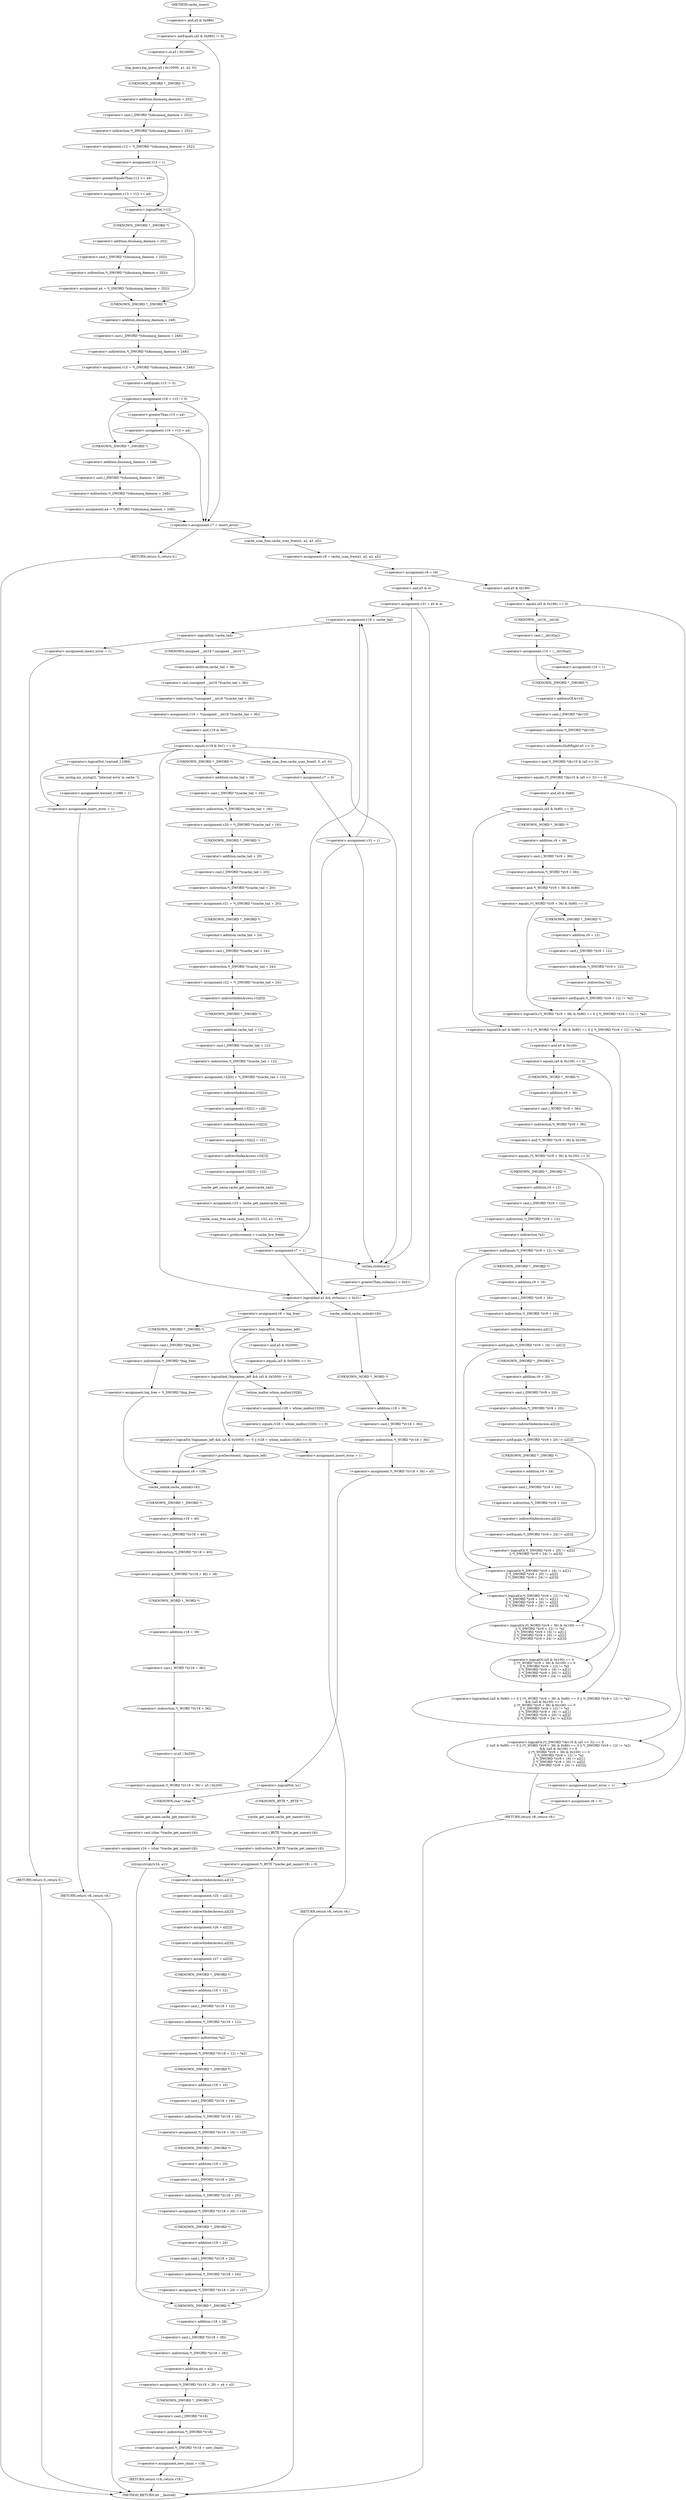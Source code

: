 digraph cache_insert {  
"1000151" [label = "(<operator>.notEquals,(a5 & 0x980) != 0)" ]
"1000152" [label = "(<operator>.and,a5 & 0x980)" ]
"1000157" [label = "(log_query,log_query(a5 | 0x10000, a1, a2, 0))" ]
"1000158" [label = "(<operator>.or,a5 | 0x10000)" ]
"1000164" [label = "(<operator>.assignment,v12 = *(_DWORD *)(dnsmasq_daemon + 252))" ]
"1000166" [label = "(<operator>.indirection,*(_DWORD *)(dnsmasq_daemon + 252))" ]
"1000167" [label = "(<operator>.cast,(_DWORD *)(dnsmasq_daemon + 252))" ]
"1000168" [label = "(UNKNOWN,_DWORD *,_DWORD *)" ]
"1000169" [label = "(<operator>.addition,dnsmasq_daemon + 252)" ]
"1000172" [label = "(<operator>.assignment,v13 = 1)" ]
"1000177" [label = "(<operator>.assignment,v13 = v12 >= a4)" ]
"1000179" [label = "(<operator>.greaterEqualsThan,v12 >= a4)" ]
"1000183" [label = "(<operator>.logicalNot,!v13)" ]
"1000185" [label = "(<operator>.assignment,a4 = *(_DWORD *)(dnsmasq_daemon + 252))" ]
"1000187" [label = "(<operator>.indirection,*(_DWORD *)(dnsmasq_daemon + 252))" ]
"1000188" [label = "(<operator>.cast,(_DWORD *)(dnsmasq_daemon + 252))" ]
"1000189" [label = "(UNKNOWN,_DWORD *,_DWORD *)" ]
"1000190" [label = "(<operator>.addition,dnsmasq_daemon + 252)" ]
"1000193" [label = "(<operator>.assignment,v15 = *(_DWORD *)(dnsmasq_daemon + 248))" ]
"1000195" [label = "(<operator>.indirection,*(_DWORD *)(dnsmasq_daemon + 248))" ]
"1000196" [label = "(<operator>.cast,(_DWORD *)(dnsmasq_daemon + 248))" ]
"1000197" [label = "(UNKNOWN,_DWORD *,_DWORD *)" ]
"1000198" [label = "(<operator>.addition,dnsmasq_daemon + 248)" ]
"1000201" [label = "(<operator>.assignment,v16 = v15 != 0)" ]
"1000203" [label = "(<operator>.notEquals,v15 != 0)" ]
"1000208" [label = "(<operator>.assignment,v16 = v15 > a4)" ]
"1000210" [label = "(<operator>.greaterThan,v15 > a4)" ]
"1000215" [label = "(<operator>.assignment,a4 = *(_DWORD *)(dnsmasq_daemon + 248))" ]
"1000217" [label = "(<operator>.indirection,*(_DWORD *)(dnsmasq_daemon + 248))" ]
"1000218" [label = "(<operator>.cast,(_DWORD *)(dnsmasq_daemon + 248))" ]
"1000219" [label = "(UNKNOWN,_DWORD *,_DWORD *)" ]
"1000220" [label = "(<operator>.addition,dnsmasq_daemon + 248)" ]
"1000223" [label = "(<operator>.assignment,v7 = insert_error)" ]
"1000228" [label = "(RETURN,return 0;,return 0;)" ]
"1000230" [label = "(<operator>.assignment,v9 = cache_scan_free(a1, a2, a3, a5))" ]
"1000232" [label = "(cache_scan_free,cache_scan_free(a1, a2, a3, a5))" ]
"1000237" [label = "(<operator>.assignment,v8 = v9)" ]
"1000244" [label = "(<operator>.equals,(a5 & 0x180) == 0)" ]
"1000245" [label = "(<operator>.and,a5 & 0x180)" ]
"1000250" [label = "(<operator>.assignment,v10 = (__int16)a2)" ]
"1000252" [label = "(<operator>.cast,(__int16)a2)" ]
"1000253" [label = "(UNKNOWN,__int16,__int16)" ]
"1000257" [label = "(<operator>.assignment,v10 = 1)" ]
"1000261" [label = "(<operator>.logicalOr,(*(_DWORD *)&v10 & (a5 >> 3)) == 0\n      || ((a5 & 0x80) == 0 || (*(_WORD *)(v9 + 36) & 0x80) == 0 || *(_DWORD *)(v9 + 12) != *a2)\n      && ((a5 & 0x100) == 0\n       || (*(_WORD *)(v9 + 36) & 0x100) == 0\n       || *(_DWORD *)(v9 + 12) != *a2\n       || *(_DWORD *)(v9 + 16) != a2[1]\n       || *(_DWORD *)(v9 + 20) != a2[2]\n       || *(_DWORD *)(v9 + 24) != a2[3]))" ]
"1000262" [label = "(<operator>.equals,(*(_DWORD *)&v10 & (a5 >> 3)) == 0)" ]
"1000263" [label = "(<operator>.and,*(_DWORD *)&v10 & (a5 >> 3))" ]
"1000264" [label = "(<operator>.indirection,*(_DWORD *)&v10)" ]
"1000265" [label = "(<operator>.cast,(_DWORD *)&v10)" ]
"1000266" [label = "(UNKNOWN,_DWORD *,_DWORD *)" ]
"1000267" [label = "(<operator>.addressOf,&v10)" ]
"1000269" [label = "(<operator>.arithmeticShiftRight,a5 >> 3)" ]
"1000273" [label = "(<operator>.logicalAnd,((a5 & 0x80) == 0 || (*(_WORD *)(v9 + 36) & 0x80) == 0 || *(_DWORD *)(v9 + 12) != *a2)\n      && ((a5 & 0x100) == 0\n       || (*(_WORD *)(v9 + 36) & 0x100) == 0\n       || *(_DWORD *)(v9 + 12) != *a2\n       || *(_DWORD *)(v9 + 16) != a2[1]\n       || *(_DWORD *)(v9 + 20) != a2[2]\n       || *(_DWORD *)(v9 + 24) != a2[3]))" ]
"1000274" [label = "(<operator>.logicalOr,(a5 & 0x80) == 0 || (*(_WORD *)(v9 + 36) & 0x80) == 0 || *(_DWORD *)(v9 + 12) != *a2)" ]
"1000275" [label = "(<operator>.equals,(a5 & 0x80) == 0)" ]
"1000276" [label = "(<operator>.and,a5 & 0x80)" ]
"1000280" [label = "(<operator>.logicalOr,(*(_WORD *)(v9 + 36) & 0x80) == 0 || *(_DWORD *)(v9 + 12) != *a2)" ]
"1000281" [label = "(<operator>.equals,(*(_WORD *)(v9 + 36) & 0x80) == 0)" ]
"1000282" [label = "(<operator>.and,*(_WORD *)(v9 + 36) & 0x80)" ]
"1000283" [label = "(<operator>.indirection,*(_WORD *)(v9 + 36))" ]
"1000284" [label = "(<operator>.cast,(_WORD *)(v9 + 36))" ]
"1000285" [label = "(UNKNOWN,_WORD *,_WORD *)" ]
"1000286" [label = "(<operator>.addition,v9 + 36)" ]
"1000291" [label = "(<operator>.notEquals,*(_DWORD *)(v9 + 12) != *a2)" ]
"1000292" [label = "(<operator>.indirection,*(_DWORD *)(v9 + 12))" ]
"1000293" [label = "(<operator>.cast,(_DWORD *)(v9 + 12))" ]
"1000294" [label = "(UNKNOWN,_DWORD *,_DWORD *)" ]
"1000295" [label = "(<operator>.addition,v9 + 12)" ]
"1000298" [label = "(<operator>.indirection,*a2)" ]
"1000300" [label = "(<operator>.logicalOr,(a5 & 0x100) == 0\n       || (*(_WORD *)(v9 + 36) & 0x100) == 0\n       || *(_DWORD *)(v9 + 12) != *a2\n       || *(_DWORD *)(v9 + 16) != a2[1]\n       || *(_DWORD *)(v9 + 20) != a2[2]\n       || *(_DWORD *)(v9 + 24) != a2[3])" ]
"1000301" [label = "(<operator>.equals,(a5 & 0x100) == 0)" ]
"1000302" [label = "(<operator>.and,a5 & 0x100)" ]
"1000306" [label = "(<operator>.logicalOr,(*(_WORD *)(v9 + 36) & 0x100) == 0\n       || *(_DWORD *)(v9 + 12) != *a2\n       || *(_DWORD *)(v9 + 16) != a2[1]\n       || *(_DWORD *)(v9 + 20) != a2[2]\n       || *(_DWORD *)(v9 + 24) != a2[3])" ]
"1000307" [label = "(<operator>.equals,(*(_WORD *)(v9 + 36) & 0x100) == 0)" ]
"1000308" [label = "(<operator>.and,*(_WORD *)(v9 + 36) & 0x100)" ]
"1000309" [label = "(<operator>.indirection,*(_WORD *)(v9 + 36))" ]
"1000310" [label = "(<operator>.cast,(_WORD *)(v9 + 36))" ]
"1000311" [label = "(UNKNOWN,_WORD *,_WORD *)" ]
"1000312" [label = "(<operator>.addition,v9 + 36)" ]
"1000317" [label = "(<operator>.logicalOr,*(_DWORD *)(v9 + 12) != *a2\n       || *(_DWORD *)(v9 + 16) != a2[1]\n       || *(_DWORD *)(v9 + 20) != a2[2]\n       || *(_DWORD *)(v9 + 24) != a2[3])" ]
"1000318" [label = "(<operator>.notEquals,*(_DWORD *)(v9 + 12) != *a2)" ]
"1000319" [label = "(<operator>.indirection,*(_DWORD *)(v9 + 12))" ]
"1000320" [label = "(<operator>.cast,(_DWORD *)(v9 + 12))" ]
"1000321" [label = "(UNKNOWN,_DWORD *,_DWORD *)" ]
"1000322" [label = "(<operator>.addition,v9 + 12)" ]
"1000325" [label = "(<operator>.indirection,*a2)" ]
"1000327" [label = "(<operator>.logicalOr,*(_DWORD *)(v9 + 16) != a2[1]\n       || *(_DWORD *)(v9 + 20) != a2[2]\n       || *(_DWORD *)(v9 + 24) != a2[3])" ]
"1000328" [label = "(<operator>.notEquals,*(_DWORD *)(v9 + 16) != a2[1])" ]
"1000329" [label = "(<operator>.indirection,*(_DWORD *)(v9 + 16))" ]
"1000330" [label = "(<operator>.cast,(_DWORD *)(v9 + 16))" ]
"1000331" [label = "(UNKNOWN,_DWORD *,_DWORD *)" ]
"1000332" [label = "(<operator>.addition,v9 + 16)" ]
"1000335" [label = "(<operator>.indirectIndexAccess,a2[1])" ]
"1000338" [label = "(<operator>.logicalOr,*(_DWORD *)(v9 + 20) != a2[2]\n       || *(_DWORD *)(v9 + 24) != a2[3])" ]
"1000339" [label = "(<operator>.notEquals,*(_DWORD *)(v9 + 20) != a2[2])" ]
"1000340" [label = "(<operator>.indirection,*(_DWORD *)(v9 + 20))" ]
"1000341" [label = "(<operator>.cast,(_DWORD *)(v9 + 20))" ]
"1000342" [label = "(UNKNOWN,_DWORD *,_DWORD *)" ]
"1000343" [label = "(<operator>.addition,v9 + 20)" ]
"1000346" [label = "(<operator>.indirectIndexAccess,a2[2])" ]
"1000349" [label = "(<operator>.notEquals,*(_DWORD *)(v9 + 24) != a2[3])" ]
"1000350" [label = "(<operator>.indirection,*(_DWORD *)(v9 + 24))" ]
"1000351" [label = "(<operator>.cast,(_DWORD *)(v9 + 24))" ]
"1000352" [label = "(UNKNOWN,_DWORD *,_DWORD *)" ]
"1000353" [label = "(<operator>.addition,v9 + 24)" ]
"1000356" [label = "(<operator>.indirectIndexAccess,a2[3])" ]
"1000361" [label = "(<operator>.assignment,insert_error = 1)" ]
"1000364" [label = "(<operator>.assignment,v8 = 0)" ]
"1000367" [label = "(RETURN,return v8;,return v8;)" ]
"1000369" [label = "(<operator>.assignment,v31 = a5 & 4)" ]
"1000371" [label = "(<operator>.and,a5 & 4)" ]
"1000377" [label = "(<operator>.assignment,v18 = cache_tail)" ]
"1000381" [label = "(<operator>.logicalNot,!cache_tail)" ]
"1000384" [label = "(<operator>.assignment,insert_error = 1)" ]
"1000387" [label = "(RETURN,return 0;,return 0;)" ]
"1000389" [label = "(<operator>.assignment,v19 = *(unsigned __int16 *)(cache_tail + 36))" ]
"1000391" [label = "(<operator>.indirection,*(unsigned __int16 *)(cache_tail + 36))" ]
"1000392" [label = "(<operator>.cast,(unsigned __int16 *)(cache_tail + 36))" ]
"1000393" [label = "(UNKNOWN,unsigned __int16 *,unsigned __int16 *)" ]
"1000394" [label = "(<operator>.addition,cache_tail + 36)" ]
"1000398" [label = "(<operator>.equals,(v19 & 0xC) == 0)" ]
"1000399" [label = "(<operator>.and,v19 & 0xC)" ]
"1000408" [label = "(<operator>.logicalNot,!warned_11088)" ]
"1000411" [label = "(my_syslog,my_syslog(3, \"Internal error in cache.\"))" ]
"1000414" [label = "(<operator>.assignment,warned_11088 = 1)" ]
"1000417" [label = "(<operator>.assignment,insert_error = 1)" ]
"1000420" [label = "(RETURN,return v8;,return v8;)" ]
"1000425" [label = "(<operator>.assignment,v20 = *(_DWORD *)(cache_tail + 16))" ]
"1000427" [label = "(<operator>.indirection,*(_DWORD *)(cache_tail + 16))" ]
"1000428" [label = "(<operator>.cast,(_DWORD *)(cache_tail + 16))" ]
"1000429" [label = "(UNKNOWN,_DWORD *,_DWORD *)" ]
"1000430" [label = "(<operator>.addition,cache_tail + 16)" ]
"1000433" [label = "(<operator>.assignment,v21 = *(_DWORD *)(cache_tail + 20))" ]
"1000435" [label = "(<operator>.indirection,*(_DWORD *)(cache_tail + 20))" ]
"1000436" [label = "(<operator>.cast,(_DWORD *)(cache_tail + 20))" ]
"1000437" [label = "(UNKNOWN,_DWORD *,_DWORD *)" ]
"1000438" [label = "(<operator>.addition,cache_tail + 20)" ]
"1000441" [label = "(<operator>.assignment,v22 = *(_DWORD *)(cache_tail + 24))" ]
"1000443" [label = "(<operator>.indirection,*(_DWORD *)(cache_tail + 24))" ]
"1000444" [label = "(<operator>.cast,(_DWORD *)(cache_tail + 24))" ]
"1000445" [label = "(UNKNOWN,_DWORD *,_DWORD *)" ]
"1000446" [label = "(<operator>.addition,cache_tail + 24)" ]
"1000449" [label = "(<operator>.assignment,v32[0] = *(_DWORD *)(cache_tail + 12))" ]
"1000450" [label = "(<operator>.indirectIndexAccess,v32[0])" ]
"1000453" [label = "(<operator>.indirection,*(_DWORD *)(cache_tail + 12))" ]
"1000454" [label = "(<operator>.cast,(_DWORD *)(cache_tail + 12))" ]
"1000455" [label = "(UNKNOWN,_DWORD *,_DWORD *)" ]
"1000456" [label = "(<operator>.addition,cache_tail + 12)" ]
"1000459" [label = "(<operator>.assignment,v32[1] = v20)" ]
"1000460" [label = "(<operator>.indirectIndexAccess,v32[1])" ]
"1000464" [label = "(<operator>.assignment,v32[2] = v21)" ]
"1000465" [label = "(<operator>.indirectIndexAccess,v32[2])" ]
"1000469" [label = "(<operator>.assignment,v32[3] = v22)" ]
"1000470" [label = "(<operator>.indirectIndexAccess,v32[3])" ]
"1000474" [label = "(<operator>.assignment,v23 = cache_get_name(cache_tail))" ]
"1000476" [label = "(cache_get_name,cache_get_name(cache_tail))" ]
"1000478" [label = "(cache_scan_free,cache_scan_free(v23, v32, a3, v19))" ]
"1000483" [label = "(<operator>.preIncrement,++cache_live_freed)" ]
"1000485" [label = "(<operator>.assignment,v7 = 1)" ]
"1000490" [label = "(cache_scan_free,cache_scan_free(0, 0, a3, 0))" ]
"1000495" [label = "(<operator>.assignment,v7 = 0)" ]
"1000498" [label = "(<operator>.assignment,v31 = 1)" ]
"1000502" [label = "(<operator>.logicalAnd,a1 && strlen(a1) > 0x31)" ]
"1000504" [label = "(<operator>.greaterThan,strlen(a1) > 0x31)" ]
"1000505" [label = "(strlen,strlen(a1))" ]
"1000509" [label = "(<operator>.assignment,v8 = big_free)" ]
"1000515" [label = "(<operator>.assignment,big_free = *(_DWORD *)big_free)" ]
"1000517" [label = "(<operator>.indirection,*(_DWORD *)big_free)" ]
"1000518" [label = "(<operator>.cast,(_DWORD *)big_free)" ]
"1000519" [label = "(UNKNOWN,_DWORD *,_DWORD *)" ]
"1000524" [label = "(<operator>.logicalOr,!bignames_left && (a5 & 0x5000) == 0 || (v28 = whine_malloc(1028)) == 0)" ]
"1000525" [label = "(<operator>.logicalAnd,!bignames_left && (a5 & 0x5000) == 0)" ]
"1000526" [label = "(<operator>.logicalNot,!bignames_left)" ]
"1000528" [label = "(<operator>.equals,(a5 & 0x5000) == 0)" ]
"1000529" [label = "(<operator>.and,a5 & 0x5000)" ]
"1000533" [label = "(<operator>.equals,(v28 = whine_malloc(1028)) == 0)" ]
"1000534" [label = "(<operator>.assignment,v28 = whine_malloc(1028))" ]
"1000536" [label = "(whine_malloc,whine_malloc(1028))" ]
"1000540" [label = "(<operator>.assignment,insert_error = 1)" ]
"1000543" [label = "(RETURN,return v8;,return v8;)" ]
"1000547" [label = "(<operator>.preDecrement,--bignames_left)" ]
"1000549" [label = "(<operator>.assignment,v8 = v28)" ]
"1000552" [label = "(cache_unlink,cache_unlink(v18))" ]
"1000554" [label = "(<operator>.assignment,*(_DWORD *)(v18 + 40) = v8)" ]
"1000555" [label = "(<operator>.indirection,*(_DWORD *)(v18 + 40))" ]
"1000556" [label = "(<operator>.cast,(_DWORD *)(v18 + 40))" ]
"1000557" [label = "(UNKNOWN,_DWORD *,_DWORD *)" ]
"1000558" [label = "(<operator>.addition,v18 + 40)" ]
"1000562" [label = "(<operator>.assignment,*(_WORD *)(v18 + 36) = a5 | 0x200)" ]
"1000563" [label = "(<operator>.indirection,*(_WORD *)(v18 + 36))" ]
"1000564" [label = "(<operator>.cast,(_WORD *)(v18 + 36))" ]
"1000565" [label = "(UNKNOWN,_WORD *,_WORD *)" ]
"1000566" [label = "(<operator>.addition,v18 + 36)" ]
"1000569" [label = "(<operator>.or,a5 | 0x200)" ]
"1000574" [label = "(cache_unlink,cache_unlink(v18))" ]
"1000576" [label = "(<operator>.assignment,*(_WORD *)(v18 + 36) = a5)" ]
"1000577" [label = "(<operator>.indirection,*(_WORD *)(v18 + 36))" ]
"1000578" [label = "(<operator>.cast,(_WORD *)(v18 + 36))" ]
"1000579" [label = "(UNKNOWN,_WORD *,_WORD *)" ]
"1000580" [label = "(<operator>.addition,v18 + 36)" ]
"1000585" [label = "(<operator>.logicalNot,!a1)" ]
"1000588" [label = "(<operator>.assignment,*(_BYTE *)cache_get_name(v18) = 0)" ]
"1000589" [label = "(<operator>.indirection,*(_BYTE *)cache_get_name(v18))" ]
"1000590" [label = "(<operator>.cast,(_BYTE *)cache_get_name(v18))" ]
"1000591" [label = "(UNKNOWN,_BYTE *,_BYTE *)" ]
"1000592" [label = "(cache_get_name,cache_get_name(v18))" ]
"1000596" [label = "(<operator>.assignment,v24 = (char *)cache_get_name(v18))" ]
"1000598" [label = "(<operator>.cast,(char *)cache_get_name(v18))" ]
"1000599" [label = "(UNKNOWN,char *,char *)" ]
"1000600" [label = "(cache_get_name,cache_get_name(v18))" ]
"1000602" [label = "(strcpy,strcpy(v24, a1))" ]
"1000609" [label = "(<operator>.assignment,v25 = a2[1])" ]
"1000611" [label = "(<operator>.indirectIndexAccess,a2[1])" ]
"1000614" [label = "(<operator>.assignment,v26 = a2[2])" ]
"1000616" [label = "(<operator>.indirectIndexAccess,a2[2])" ]
"1000619" [label = "(<operator>.assignment,v27 = a2[3])" ]
"1000621" [label = "(<operator>.indirectIndexAccess,a2[3])" ]
"1000624" [label = "(<operator>.assignment,*(_DWORD *)(v18 + 12) = *a2)" ]
"1000625" [label = "(<operator>.indirection,*(_DWORD *)(v18 + 12))" ]
"1000626" [label = "(<operator>.cast,(_DWORD *)(v18 + 12))" ]
"1000627" [label = "(UNKNOWN,_DWORD *,_DWORD *)" ]
"1000628" [label = "(<operator>.addition,v18 + 12)" ]
"1000631" [label = "(<operator>.indirection,*a2)" ]
"1000633" [label = "(<operator>.assignment,*(_DWORD *)(v18 + 16) = v25)" ]
"1000634" [label = "(<operator>.indirection,*(_DWORD *)(v18 + 16))" ]
"1000635" [label = "(<operator>.cast,(_DWORD *)(v18 + 16))" ]
"1000636" [label = "(UNKNOWN,_DWORD *,_DWORD *)" ]
"1000637" [label = "(<operator>.addition,v18 + 16)" ]
"1000641" [label = "(<operator>.assignment,*(_DWORD *)(v18 + 20) = v26)" ]
"1000642" [label = "(<operator>.indirection,*(_DWORD *)(v18 + 20))" ]
"1000643" [label = "(<operator>.cast,(_DWORD *)(v18 + 20))" ]
"1000644" [label = "(UNKNOWN,_DWORD *,_DWORD *)" ]
"1000645" [label = "(<operator>.addition,v18 + 20)" ]
"1000649" [label = "(<operator>.assignment,*(_DWORD *)(v18 + 24) = v27)" ]
"1000650" [label = "(<operator>.indirection,*(_DWORD *)(v18 + 24))" ]
"1000651" [label = "(<operator>.cast,(_DWORD *)(v18 + 24))" ]
"1000652" [label = "(UNKNOWN,_DWORD *,_DWORD *)" ]
"1000653" [label = "(<operator>.addition,v18 + 24)" ]
"1000657" [label = "(<operator>.assignment,*(_DWORD *)(v18 + 28) = a4 + a3)" ]
"1000658" [label = "(<operator>.indirection,*(_DWORD *)(v18 + 28))" ]
"1000659" [label = "(<operator>.cast,(_DWORD *)(v18 + 28))" ]
"1000660" [label = "(UNKNOWN,_DWORD *,_DWORD *)" ]
"1000661" [label = "(<operator>.addition,v18 + 28)" ]
"1000664" [label = "(<operator>.addition,a4 + a3)" ]
"1000667" [label = "(<operator>.assignment,*(_DWORD *)v18 = new_chain)" ]
"1000668" [label = "(<operator>.indirection,*(_DWORD *)v18)" ]
"1000669" [label = "(<operator>.cast,(_DWORD *)v18)" ]
"1000670" [label = "(UNKNOWN,_DWORD *,_DWORD *)" ]
"1000673" [label = "(<operator>.assignment,new_chain = v18)" ]
"1000676" [label = "(RETURN,return v18;,return v18;)" ]
"1000122" [label = "(METHOD,cache_insert)" ]
"1000678" [label = "(METHOD_RETURN,int __fastcall)" ]
  "1000151" -> "1000158" 
  "1000151" -> "1000223" 
  "1000152" -> "1000151" 
  "1000157" -> "1000168" 
  "1000158" -> "1000157" 
  "1000164" -> "1000172" 
  "1000166" -> "1000164" 
  "1000167" -> "1000166" 
  "1000168" -> "1000169" 
  "1000169" -> "1000167" 
  "1000172" -> "1000179" 
  "1000172" -> "1000183" 
  "1000177" -> "1000183" 
  "1000179" -> "1000177" 
  "1000183" -> "1000189" 
  "1000183" -> "1000197" 
  "1000185" -> "1000197" 
  "1000187" -> "1000185" 
  "1000188" -> "1000187" 
  "1000189" -> "1000190" 
  "1000190" -> "1000188" 
  "1000193" -> "1000203" 
  "1000195" -> "1000193" 
  "1000196" -> "1000195" 
  "1000197" -> "1000198" 
  "1000198" -> "1000196" 
  "1000201" -> "1000210" 
  "1000201" -> "1000219" 
  "1000201" -> "1000223" 
  "1000203" -> "1000201" 
  "1000208" -> "1000219" 
  "1000208" -> "1000223" 
  "1000210" -> "1000208" 
  "1000215" -> "1000223" 
  "1000217" -> "1000215" 
  "1000218" -> "1000217" 
  "1000219" -> "1000220" 
  "1000220" -> "1000218" 
  "1000223" -> "1000228" 
  "1000223" -> "1000232" 
  "1000228" -> "1000678" 
  "1000230" -> "1000237" 
  "1000232" -> "1000230" 
  "1000237" -> "1000245" 
  "1000237" -> "1000371" 
  "1000244" -> "1000361" 
  "1000244" -> "1000253" 
  "1000245" -> "1000244" 
  "1000250" -> "1000266" 
  "1000250" -> "1000257" 
  "1000252" -> "1000250" 
  "1000253" -> "1000252" 
  "1000257" -> "1000266" 
  "1000261" -> "1000361" 
  "1000261" -> "1000367" 
  "1000262" -> "1000261" 
  "1000262" -> "1000276" 
  "1000263" -> "1000262" 
  "1000264" -> "1000269" 
  "1000265" -> "1000264" 
  "1000266" -> "1000267" 
  "1000267" -> "1000265" 
  "1000269" -> "1000263" 
  "1000273" -> "1000261" 
  "1000274" -> "1000273" 
  "1000274" -> "1000302" 
  "1000275" -> "1000285" 
  "1000275" -> "1000274" 
  "1000276" -> "1000275" 
  "1000280" -> "1000274" 
  "1000281" -> "1000294" 
  "1000281" -> "1000280" 
  "1000282" -> "1000281" 
  "1000283" -> "1000282" 
  "1000284" -> "1000283" 
  "1000285" -> "1000286" 
  "1000286" -> "1000284" 
  "1000291" -> "1000280" 
  "1000292" -> "1000298" 
  "1000293" -> "1000292" 
  "1000294" -> "1000295" 
  "1000295" -> "1000293" 
  "1000298" -> "1000291" 
  "1000300" -> "1000273" 
  "1000301" -> "1000311" 
  "1000301" -> "1000300" 
  "1000302" -> "1000301" 
  "1000306" -> "1000300" 
  "1000307" -> "1000321" 
  "1000307" -> "1000306" 
  "1000308" -> "1000307" 
  "1000309" -> "1000308" 
  "1000310" -> "1000309" 
  "1000311" -> "1000312" 
  "1000312" -> "1000310" 
  "1000317" -> "1000306" 
  "1000318" -> "1000331" 
  "1000318" -> "1000317" 
  "1000319" -> "1000325" 
  "1000320" -> "1000319" 
  "1000321" -> "1000322" 
  "1000322" -> "1000320" 
  "1000325" -> "1000318" 
  "1000327" -> "1000317" 
  "1000328" -> "1000342" 
  "1000328" -> "1000327" 
  "1000329" -> "1000335" 
  "1000330" -> "1000329" 
  "1000331" -> "1000332" 
  "1000332" -> "1000330" 
  "1000335" -> "1000328" 
  "1000338" -> "1000327" 
  "1000339" -> "1000352" 
  "1000339" -> "1000338" 
  "1000340" -> "1000346" 
  "1000341" -> "1000340" 
  "1000342" -> "1000343" 
  "1000343" -> "1000341" 
  "1000346" -> "1000339" 
  "1000349" -> "1000338" 
  "1000350" -> "1000356" 
  "1000351" -> "1000350" 
  "1000352" -> "1000353" 
  "1000353" -> "1000351" 
  "1000356" -> "1000349" 
  "1000361" -> "1000364" 
  "1000364" -> "1000367" 
  "1000367" -> "1000678" 
  "1000369" -> "1000377" 
  "1000369" -> "1000502" 
  "1000369" -> "1000505" 
  "1000371" -> "1000369" 
  "1000377" -> "1000381" 
  "1000381" -> "1000384" 
  "1000381" -> "1000393" 
  "1000384" -> "1000387" 
  "1000387" -> "1000678" 
  "1000389" -> "1000399" 
  "1000391" -> "1000389" 
  "1000392" -> "1000391" 
  "1000393" -> "1000394" 
  "1000394" -> "1000392" 
  "1000398" -> "1000502" 
  "1000398" -> "1000505" 
  "1000398" -> "1000408" 
  "1000398" -> "1000429" 
  "1000398" -> "1000490" 
  "1000399" -> "1000398" 
  "1000408" -> "1000411" 
  "1000408" -> "1000417" 
  "1000411" -> "1000414" 
  "1000414" -> "1000417" 
  "1000417" -> "1000420" 
  "1000420" -> "1000678" 
  "1000425" -> "1000437" 
  "1000427" -> "1000425" 
  "1000428" -> "1000427" 
  "1000429" -> "1000430" 
  "1000430" -> "1000428" 
  "1000433" -> "1000445" 
  "1000435" -> "1000433" 
  "1000436" -> "1000435" 
  "1000437" -> "1000438" 
  "1000438" -> "1000436" 
  "1000441" -> "1000450" 
  "1000443" -> "1000441" 
  "1000444" -> "1000443" 
  "1000445" -> "1000446" 
  "1000446" -> "1000444" 
  "1000449" -> "1000460" 
  "1000450" -> "1000455" 
  "1000453" -> "1000449" 
  "1000454" -> "1000453" 
  "1000455" -> "1000456" 
  "1000456" -> "1000454" 
  "1000459" -> "1000465" 
  "1000460" -> "1000459" 
  "1000464" -> "1000470" 
  "1000465" -> "1000464" 
  "1000469" -> "1000476" 
  "1000470" -> "1000469" 
  "1000474" -> "1000478" 
  "1000476" -> "1000474" 
  "1000478" -> "1000483" 
  "1000483" -> "1000485" 
  "1000485" -> "1000377" 
  "1000485" -> "1000502" 
  "1000485" -> "1000505" 
  "1000490" -> "1000495" 
  "1000495" -> "1000498" 
  "1000498" -> "1000377" 
  "1000498" -> "1000502" 
  "1000498" -> "1000505" 
  "1000502" -> "1000509" 
  "1000502" -> "1000574" 
  "1000504" -> "1000502" 
  "1000505" -> "1000504" 
  "1000509" -> "1000519" 
  "1000509" -> "1000526" 
  "1000515" -> "1000552" 
  "1000517" -> "1000515" 
  "1000518" -> "1000517" 
  "1000519" -> "1000518" 
  "1000524" -> "1000540" 
  "1000524" -> "1000547" 
  "1000524" -> "1000549" 
  "1000525" -> "1000524" 
  "1000525" -> "1000536" 
  "1000526" -> "1000525" 
  "1000526" -> "1000529" 
  "1000528" -> "1000525" 
  "1000529" -> "1000528" 
  "1000533" -> "1000524" 
  "1000534" -> "1000533" 
  "1000536" -> "1000534" 
  "1000540" -> "1000543" 
  "1000543" -> "1000678" 
  "1000547" -> "1000549" 
  "1000549" -> "1000552" 
  "1000552" -> "1000557" 
  "1000554" -> "1000565" 
  "1000555" -> "1000554" 
  "1000556" -> "1000555" 
  "1000557" -> "1000558" 
  "1000558" -> "1000556" 
  "1000562" -> "1000599" 
  "1000563" -> "1000569" 
  "1000564" -> "1000563" 
  "1000565" -> "1000566" 
  "1000566" -> "1000564" 
  "1000569" -> "1000562" 
  "1000574" -> "1000579" 
  "1000576" -> "1000585" 
  "1000577" -> "1000576" 
  "1000578" -> "1000577" 
  "1000579" -> "1000580" 
  "1000580" -> "1000578" 
  "1000585" -> "1000591" 
  "1000585" -> "1000599" 
  "1000588" -> "1000660" 
  "1000588" -> "1000611" 
  "1000589" -> "1000588" 
  "1000590" -> "1000589" 
  "1000591" -> "1000592" 
  "1000592" -> "1000590" 
  "1000596" -> "1000602" 
  "1000598" -> "1000596" 
  "1000599" -> "1000600" 
  "1000600" -> "1000598" 
  "1000602" -> "1000660" 
  "1000602" -> "1000611" 
  "1000609" -> "1000616" 
  "1000611" -> "1000609" 
  "1000614" -> "1000621" 
  "1000616" -> "1000614" 
  "1000619" -> "1000627" 
  "1000621" -> "1000619" 
  "1000624" -> "1000636" 
  "1000625" -> "1000631" 
  "1000626" -> "1000625" 
  "1000627" -> "1000628" 
  "1000628" -> "1000626" 
  "1000631" -> "1000624" 
  "1000633" -> "1000644" 
  "1000634" -> "1000633" 
  "1000635" -> "1000634" 
  "1000636" -> "1000637" 
  "1000637" -> "1000635" 
  "1000641" -> "1000652" 
  "1000642" -> "1000641" 
  "1000643" -> "1000642" 
  "1000644" -> "1000645" 
  "1000645" -> "1000643" 
  "1000649" -> "1000660" 
  "1000650" -> "1000649" 
  "1000651" -> "1000650" 
  "1000652" -> "1000653" 
  "1000653" -> "1000651" 
  "1000657" -> "1000670" 
  "1000658" -> "1000664" 
  "1000659" -> "1000658" 
  "1000660" -> "1000661" 
  "1000661" -> "1000659" 
  "1000664" -> "1000657" 
  "1000667" -> "1000673" 
  "1000668" -> "1000667" 
  "1000669" -> "1000668" 
  "1000670" -> "1000669" 
  "1000673" -> "1000676" 
  "1000676" -> "1000678" 
  "1000122" -> "1000152" 
}
